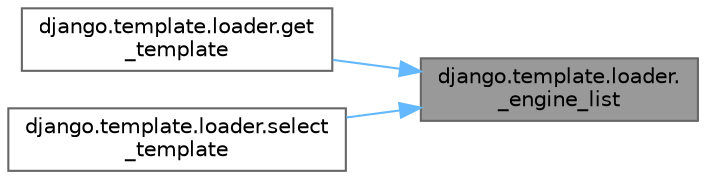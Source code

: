 digraph "django.template.loader._engine_list"
{
 // LATEX_PDF_SIZE
  bgcolor="transparent";
  edge [fontname=Helvetica,fontsize=10,labelfontname=Helvetica,labelfontsize=10];
  node [fontname=Helvetica,fontsize=10,shape=box,height=0.2,width=0.4];
  rankdir="RL";
  Node1 [id="Node000001",label="django.template.loader.\l_engine_list",height=0.2,width=0.4,color="gray40", fillcolor="grey60", style="filled", fontcolor="black",tooltip=" "];
  Node1 -> Node2 [id="edge1_Node000001_Node000002",dir="back",color="steelblue1",style="solid",tooltip=" "];
  Node2 [id="Node000002",label="django.template.loader.get\l_template",height=0.2,width=0.4,color="grey40", fillcolor="white", style="filled",URL="$namespacedjango_1_1template_1_1loader.html#a2ae91f38900e6282e2b95c251492bbb1",tooltip=" "];
  Node1 -> Node3 [id="edge2_Node000001_Node000003",dir="back",color="steelblue1",style="solid",tooltip=" "];
  Node3 [id="Node000003",label="django.template.loader.select\l_template",height=0.2,width=0.4,color="grey40", fillcolor="white", style="filled",URL="$namespacedjango_1_1template_1_1loader.html#a4939a0d40c7d5598a8adeb6339ceec73",tooltip=" "];
}
